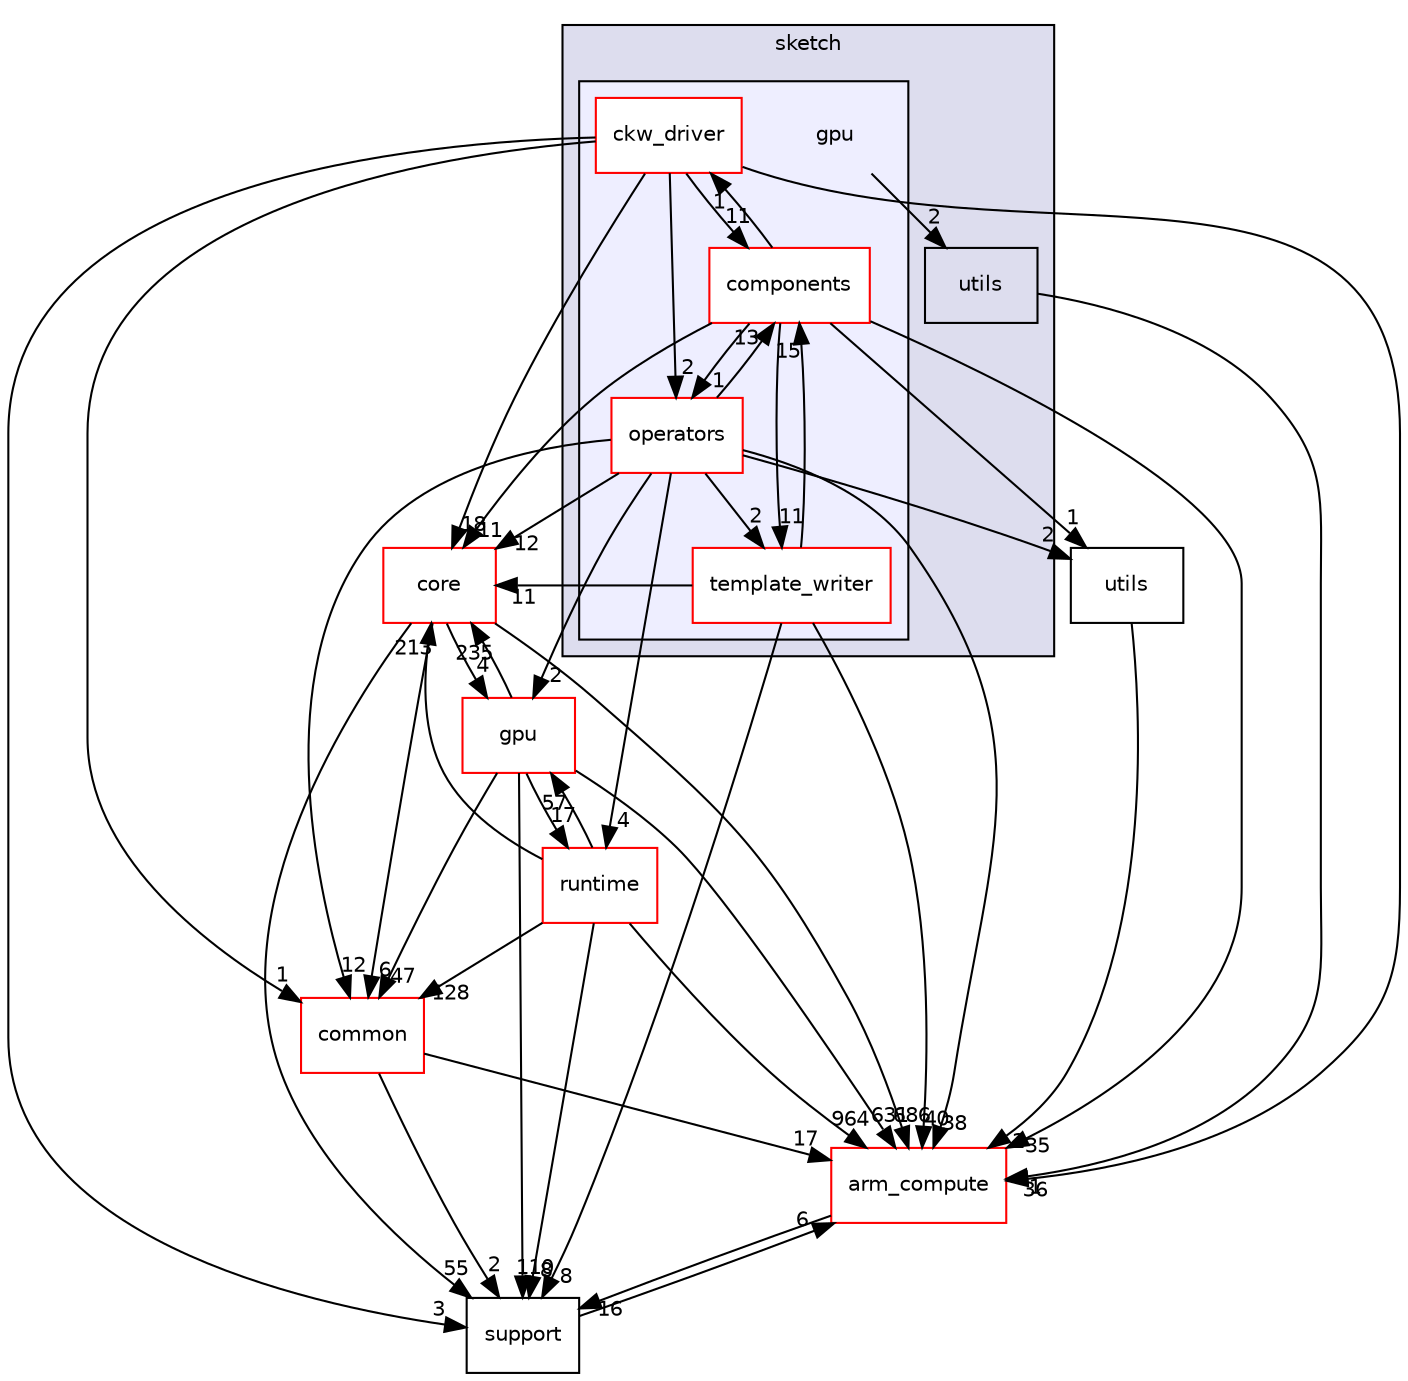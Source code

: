 digraph "src/dynamic_fusion/sketch/gpu" {
  compound=true
  node [ fontsize="10", fontname="Helvetica"];
  edge [ labelfontsize="10", labelfontname="Helvetica"];
  subgraph clusterdir_729ca8b25cabcdcb8b11b571ea7b237a {
    graph [ bgcolor="#ddddee", pencolor="black", label="sketch" fontname="Helvetica", fontsize="10", URL="dir_729ca8b25cabcdcb8b11b571ea7b237a.xhtml"]
  dir_bdd04b65c107278b5119b030d13de22c [shape=box label="utils" URL="dir_bdd04b65c107278b5119b030d13de22c.xhtml"];
  subgraph clusterdir_df94d166e0e6f49d063cb29fea25a88b {
    graph [ bgcolor="#eeeeff", pencolor="black", label="" URL="dir_df94d166e0e6f49d063cb29fea25a88b.xhtml"];
    dir_df94d166e0e6f49d063cb29fea25a88b [shape=plaintext label="gpu"];
  dir_41286eb82ab9bcc453374927cfc10252 [shape=box label="ckw_driver" fillcolor="white" style="filled" color="red" URL="dir_41286eb82ab9bcc453374927cfc10252.xhtml"];
  dir_2dfbec2966693e15f04cad1350ff3fc9 [shape=box label="components" fillcolor="white" style="filled" color="red" URL="dir_2dfbec2966693e15f04cad1350ff3fc9.xhtml"];
  dir_6873a2afc4715a8a8ff813bcf2ca82fa [shape=box label="operators" fillcolor="white" style="filled" color="red" URL="dir_6873a2afc4715a8a8ff813bcf2ca82fa.xhtml"];
  dir_09aab6a206c9d3717fe22866ebbc9576 [shape=box label="template_writer" fillcolor="white" style="filled" color="red" URL="dir_09aab6a206c9d3717fe22866ebbc9576.xhtml"];
  }
  }
  dir_214608ef36d61442cb2b0c1c4e9a7def [shape=box label="arm_compute" fillcolor="white" style="filled" color="red" URL="dir_214608ef36d61442cb2b0c1c4e9a7def.xhtml"];
  dir_5815af820a9cc9481f1d0990a0d60286 [shape=box label="support" URL="dir_5815af820a9cc9481f1d0990a0d60286.xhtml"];
  dir_8824b015e2d84b32c32abeb682f6ceb8 [shape=box label="utils" URL="dir_8824b015e2d84b32c32abeb682f6ceb8.xhtml"];
  dir_aebb8dcc11953d78e620bbef0b9e2183 [shape=box label="core" fillcolor="white" style="filled" color="red" URL="dir_aebb8dcc11953d78e620bbef0b9e2183.xhtml"];
  dir_fdedb0aba14d44ce9d99bc100e026e6a [shape=box label="common" fillcolor="white" style="filled" color="red" URL="dir_fdedb0aba14d44ce9d99bc100e026e6a.xhtml"];
  dir_cf895c1ed808af158264b2f3d8d7f8f0 [shape=box label="gpu" fillcolor="white" style="filled" color="red" URL="dir_cf895c1ed808af158264b2f3d8d7f8f0.xhtml"];
  dir_bf9f26469d00835ba20ff8d80ee5a804 [shape=box label="runtime" fillcolor="white" style="filled" color="red" URL="dir_bf9f26469d00835ba20ff8d80ee5a804.xhtml"];
  dir_6873a2afc4715a8a8ff813bcf2ca82fa->dir_09aab6a206c9d3717fe22866ebbc9576 [headlabel="2", labeldistance=1.5 headhref="dir_000511_000513.xhtml"];
  dir_6873a2afc4715a8a8ff813bcf2ca82fa->dir_214608ef36d61442cb2b0c1c4e9a7def [headlabel="38", labeldistance=1.5 headhref="dir_000511_000000.xhtml"];
  dir_6873a2afc4715a8a8ff813bcf2ca82fa->dir_2dfbec2966693e15f04cad1350ff3fc9 [headlabel="13", labeldistance=1.5 headhref="dir_000511_000023.xhtml"];
  dir_6873a2afc4715a8a8ff813bcf2ca82fa->dir_8824b015e2d84b32c32abeb682f6ceb8 [headlabel="2", labeldistance=1.5 headhref="dir_000511_000034.xhtml"];
  dir_6873a2afc4715a8a8ff813bcf2ca82fa->dir_aebb8dcc11953d78e620bbef0b9e2183 [headlabel="12", labeldistance=1.5 headhref="dir_000511_000017.xhtml"];
  dir_6873a2afc4715a8a8ff813bcf2ca82fa->dir_bf9f26469d00835ba20ff8d80ee5a804 [headlabel="4", labeldistance=1.5 headhref="dir_000511_000035.xhtml"];
  dir_6873a2afc4715a8a8ff813bcf2ca82fa->dir_cf895c1ed808af158264b2f3d8d7f8f0 [headlabel="2", labeldistance=1.5 headhref="dir_000511_000004.xhtml"];
  dir_6873a2afc4715a8a8ff813bcf2ca82fa->dir_fdedb0aba14d44ce9d99bc100e026e6a [headlabel="12", labeldistance=1.5 headhref="dir_000511_000016.xhtml"];
  dir_cf895c1ed808af158264b2f3d8d7f8f0->dir_214608ef36d61442cb2b0c1c4e9a7def [headlabel="631", labeldistance=1.5 headhref="dir_000004_000000.xhtml"];
  dir_cf895c1ed808af158264b2f3d8d7f8f0->dir_aebb8dcc11953d78e620bbef0b9e2183 [headlabel="235", labeldistance=1.5 headhref="dir_000004_000017.xhtml"];
  dir_cf895c1ed808af158264b2f3d8d7f8f0->dir_bf9f26469d00835ba20ff8d80ee5a804 [headlabel="17", labeldistance=1.5 headhref="dir_000004_000035.xhtml"];
  dir_cf895c1ed808af158264b2f3d8d7f8f0->dir_fdedb0aba14d44ce9d99bc100e026e6a [headlabel="47", labeldistance=1.5 headhref="dir_000004_000016.xhtml"];
  dir_cf895c1ed808af158264b2f3d8d7f8f0->dir_5815af820a9cc9481f1d0990a0d60286 [headlabel="110", labeldistance=1.5 headhref="dir_000004_000031.xhtml"];
  dir_2dfbec2966693e15f04cad1350ff3fc9->dir_09aab6a206c9d3717fe22866ebbc9576 [headlabel="11", labeldistance=1.5 headhref="dir_000023_000513.xhtml"];
  dir_2dfbec2966693e15f04cad1350ff3fc9->dir_214608ef36d61442cb2b0c1c4e9a7def [headlabel="35", labeldistance=1.5 headhref="dir_000023_000000.xhtml"];
  dir_2dfbec2966693e15f04cad1350ff3fc9->dir_41286eb82ab9bcc453374927cfc10252 [headlabel="1", labeldistance=1.5 headhref="dir_000023_000504.xhtml"];
  dir_2dfbec2966693e15f04cad1350ff3fc9->dir_6873a2afc4715a8a8ff813bcf2ca82fa [headlabel="1", labeldistance=1.5 headhref="dir_000023_000511.xhtml"];
  dir_2dfbec2966693e15f04cad1350ff3fc9->dir_8824b015e2d84b32c32abeb682f6ceb8 [headlabel="1", labeldistance=1.5 headhref="dir_000023_000034.xhtml"];
  dir_2dfbec2966693e15f04cad1350ff3fc9->dir_aebb8dcc11953d78e620bbef0b9e2183 [headlabel="11", labeldistance=1.5 headhref="dir_000023_000017.xhtml"];
  dir_8824b015e2d84b32c32abeb682f6ceb8->dir_214608ef36d61442cb2b0c1c4e9a7def [headlabel="2", labeldistance=1.5 headhref="dir_000034_000000.xhtml"];
  dir_df94d166e0e6f49d063cb29fea25a88b->dir_bdd04b65c107278b5119b030d13de22c [headlabel="2", labeldistance=1.5 headhref="dir_000022_000515.xhtml"];
  dir_214608ef36d61442cb2b0c1c4e9a7def->dir_5815af820a9cc9481f1d0990a0d60286 [headlabel="16", labeldistance=1.5 headhref="dir_000000_000031.xhtml"];
  dir_aebb8dcc11953d78e620bbef0b9e2183->dir_214608ef36d61442cb2b0c1c4e9a7def [headlabel="686", labeldistance=1.5 headhref="dir_000017_000000.xhtml"];
  dir_aebb8dcc11953d78e620bbef0b9e2183->dir_5815af820a9cc9481f1d0990a0d60286 [headlabel="55", labeldistance=1.5 headhref="dir_000017_000031.xhtml"];
  dir_aebb8dcc11953d78e620bbef0b9e2183->dir_cf895c1ed808af158264b2f3d8d7f8f0 [headlabel="4", labeldistance=1.5 headhref="dir_000017_000004.xhtml"];
  dir_aebb8dcc11953d78e620bbef0b9e2183->dir_fdedb0aba14d44ce9d99bc100e026e6a [headlabel="6", labeldistance=1.5 headhref="dir_000017_000016.xhtml"];
  dir_09aab6a206c9d3717fe22866ebbc9576->dir_214608ef36d61442cb2b0c1c4e9a7def [headlabel="40", labeldistance=1.5 headhref="dir_000513_000000.xhtml"];
  dir_09aab6a206c9d3717fe22866ebbc9576->dir_2dfbec2966693e15f04cad1350ff3fc9 [headlabel="15", labeldistance=1.5 headhref="dir_000513_000023.xhtml"];
  dir_09aab6a206c9d3717fe22866ebbc9576->dir_5815af820a9cc9481f1d0990a0d60286 [headlabel="8", labeldistance=1.5 headhref="dir_000513_000031.xhtml"];
  dir_09aab6a206c9d3717fe22866ebbc9576->dir_aebb8dcc11953d78e620bbef0b9e2183 [headlabel="11", labeldistance=1.5 headhref="dir_000513_000017.xhtml"];
  dir_bf9f26469d00835ba20ff8d80ee5a804->dir_214608ef36d61442cb2b0c1c4e9a7def [headlabel="964", labeldistance=1.5 headhref="dir_000035_000000.xhtml"];
  dir_bf9f26469d00835ba20ff8d80ee5a804->dir_5815af820a9cc9481f1d0990a0d60286 [headlabel="8", labeldistance=1.5 headhref="dir_000035_000031.xhtml"];
  dir_bf9f26469d00835ba20ff8d80ee5a804->dir_aebb8dcc11953d78e620bbef0b9e2183 [headlabel="213", labeldistance=1.5 headhref="dir_000035_000017.xhtml"];
  dir_bf9f26469d00835ba20ff8d80ee5a804->dir_cf895c1ed808af158264b2f3d8d7f8f0 [headlabel="57", labeldistance=1.5 headhref="dir_000035_000004.xhtml"];
  dir_bf9f26469d00835ba20ff8d80ee5a804->dir_fdedb0aba14d44ce9d99bc100e026e6a [headlabel="128", labeldistance=1.5 headhref="dir_000035_000016.xhtml"];
  dir_41286eb82ab9bcc453374927cfc10252->dir_214608ef36d61442cb2b0c1c4e9a7def [headlabel="36", labeldistance=1.5 headhref="dir_000504_000000.xhtml"];
  dir_41286eb82ab9bcc453374927cfc10252->dir_2dfbec2966693e15f04cad1350ff3fc9 [headlabel="11", labeldistance=1.5 headhref="dir_000504_000023.xhtml"];
  dir_41286eb82ab9bcc453374927cfc10252->dir_fdedb0aba14d44ce9d99bc100e026e6a [headlabel="1", labeldistance=1.5 headhref="dir_000504_000016.xhtml"];
  dir_41286eb82ab9bcc453374927cfc10252->dir_aebb8dcc11953d78e620bbef0b9e2183 [headlabel="18", labeldistance=1.5 headhref="dir_000504_000017.xhtml"];
  dir_41286eb82ab9bcc453374927cfc10252->dir_5815af820a9cc9481f1d0990a0d60286 [headlabel="3", labeldistance=1.5 headhref="dir_000504_000031.xhtml"];
  dir_41286eb82ab9bcc453374927cfc10252->dir_6873a2afc4715a8a8ff813bcf2ca82fa [headlabel="2", labeldistance=1.5 headhref="dir_000504_000511.xhtml"];
  dir_5815af820a9cc9481f1d0990a0d60286->dir_214608ef36d61442cb2b0c1c4e9a7def [headlabel="6", labeldistance=1.5 headhref="dir_000031_000000.xhtml"];
  dir_fdedb0aba14d44ce9d99bc100e026e6a->dir_214608ef36d61442cb2b0c1c4e9a7def [headlabel="17", labeldistance=1.5 headhref="dir_000016_000000.xhtml"];
  dir_fdedb0aba14d44ce9d99bc100e026e6a->dir_5815af820a9cc9481f1d0990a0d60286 [headlabel="2", labeldistance=1.5 headhref="dir_000016_000031.xhtml"];
  dir_bdd04b65c107278b5119b030d13de22c->dir_214608ef36d61442cb2b0c1c4e9a7def [headlabel="1", labeldistance=1.5 headhref="dir_000515_000000.xhtml"];
}
